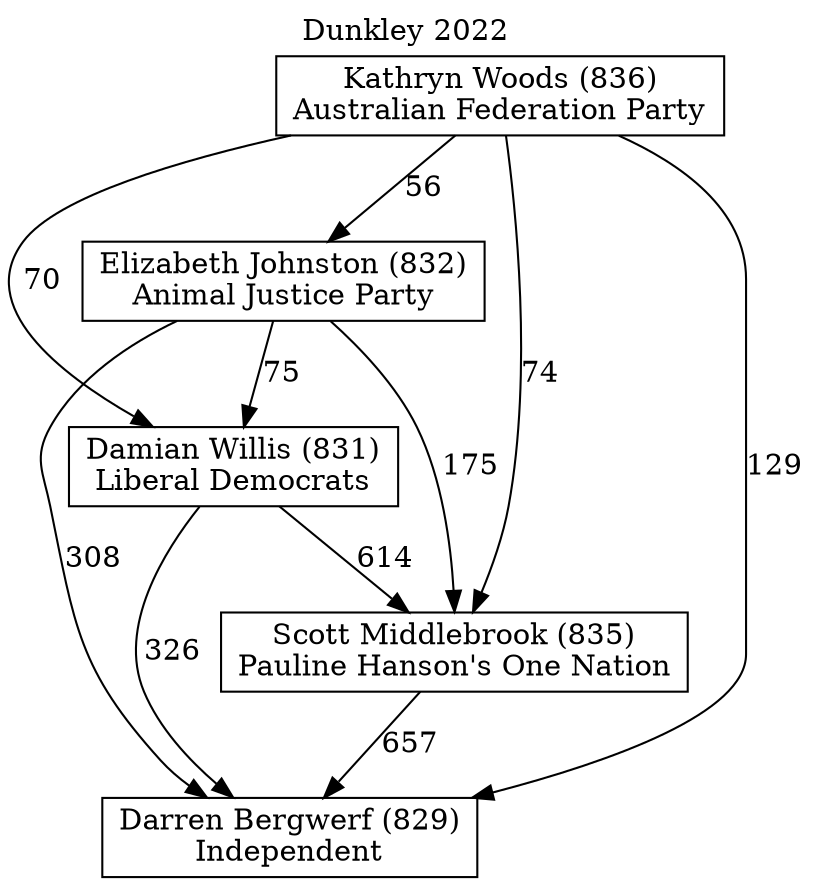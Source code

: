// House preference flow
digraph "Darren Bergwerf (829)_Dunkley_2022" {
	graph [label="Dunkley 2022" labelloc=t mclimit=10]
	node [shape=box]
	"Darren Bergwerf (829)" [label="Darren Bergwerf (829)
Independent"]
	"Scott Middlebrook (835)" [label="Scott Middlebrook (835)
Pauline Hanson's One Nation"]
	"Damian Willis (831)" [label="Damian Willis (831)
Liberal Democrats"]
	"Elizabeth Johnston (832)" [label="Elizabeth Johnston (832)
Animal Justice Party"]
	"Kathryn Woods (836)" [label="Kathryn Woods (836)
Australian Federation Party"]
	"Scott Middlebrook (835)" -> "Darren Bergwerf (829)" [label=657]
	"Damian Willis (831)" -> "Scott Middlebrook (835)" [label=614]
	"Elizabeth Johnston (832)" -> "Damian Willis (831)" [label=75]
	"Kathryn Woods (836)" -> "Elizabeth Johnston (832)" [label=56]
	"Damian Willis (831)" -> "Darren Bergwerf (829)" [label=326]
	"Elizabeth Johnston (832)" -> "Darren Bergwerf (829)" [label=308]
	"Kathryn Woods (836)" -> "Darren Bergwerf (829)" [label=129]
	"Kathryn Woods (836)" -> "Damian Willis (831)" [label=70]
	"Elizabeth Johnston (832)" -> "Scott Middlebrook (835)" [label=175]
	"Kathryn Woods (836)" -> "Scott Middlebrook (835)" [label=74]
}
